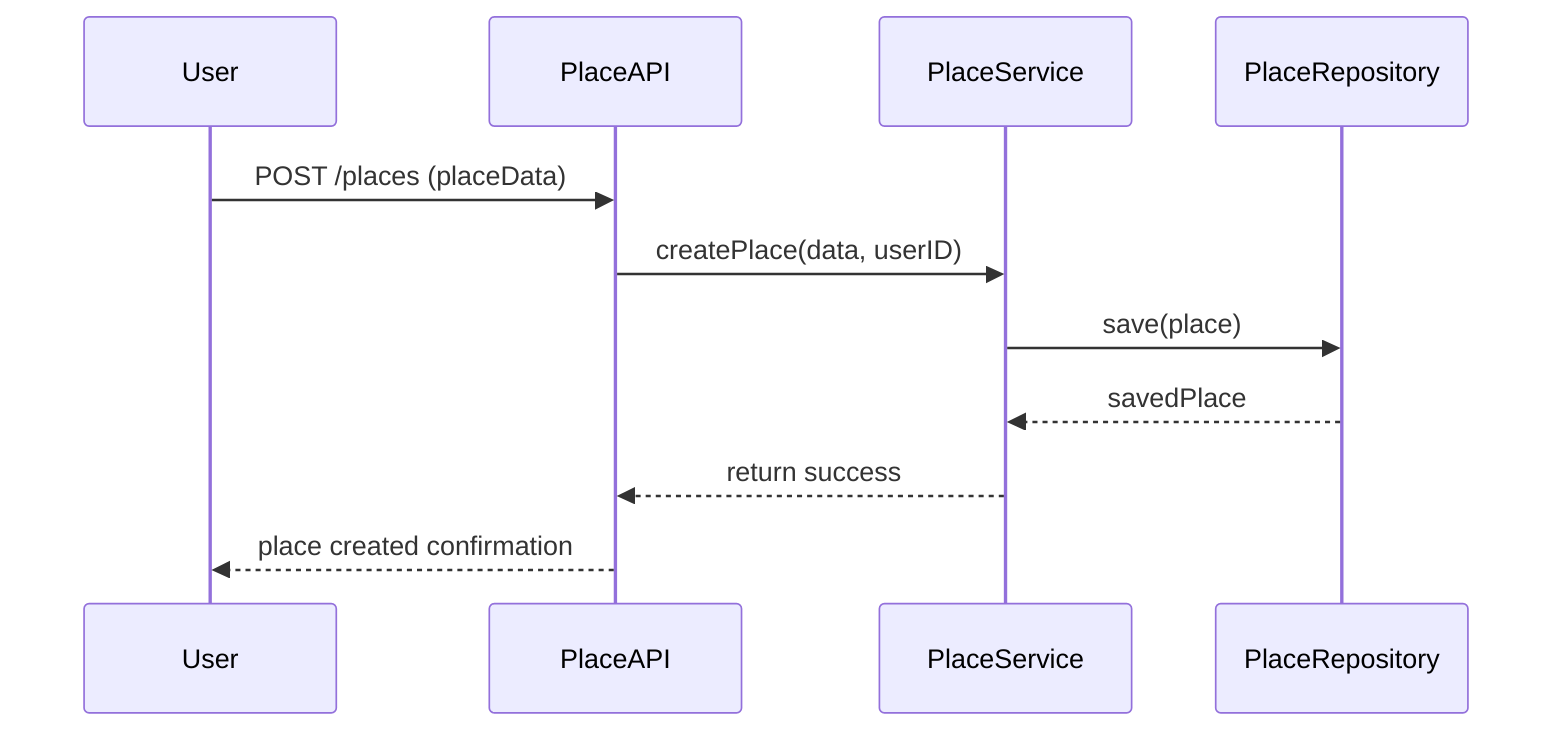 sequenceDiagram
    participant User
    participant PlaceAPI
    participant PlaceService
    participant PlaceRepository

    User->>PlaceAPI: POST /places (placeData)
    PlaceAPI->>PlaceService: createPlace(data, userID)
    PlaceService->>PlaceRepository: save(place)
    PlaceRepository-->>PlaceService: savedPlace
    PlaceService-->>PlaceAPI: return success
    PlaceAPI-->>User: place created confirmation